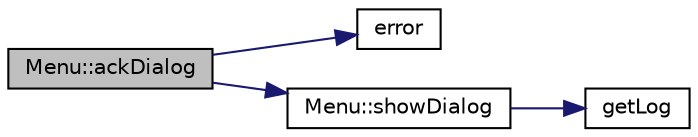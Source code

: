 digraph "Menu::ackDialog"
{
 // INTERACTIVE_SVG=YES
  edge [fontname="Helvetica",fontsize="10",labelfontname="Helvetica",labelfontsize="10"];
  node [fontname="Helvetica",fontsize="10",shape=record];
  rankdir="LR";
  Node1 [label="Menu::ackDialog",height=0.2,width=0.4,color="black", fillcolor="grey75", style="filled" fontcolor="black"];
  Node1 -> Node2 [color="midnightblue",fontsize="10",style="solid",fontname="Helvetica"];
  Node2 [label="error",height=0.2,width=0.4,color="black", fillcolor="white", style="filled",URL="$commander_8c.html#a9a17d0c19f2fb4ee55752f4b6840331e"];
  Node1 -> Node3 [color="midnightblue",fontsize="10",style="solid",fontname="Helvetica"];
  Node3 [label="Menu::showDialog",height=0.2,width=0.4,color="black", fillcolor="white", style="filled",URL="$class_menu.html#a1c027bb58ac2164c6003a122e598c020"];
  Node3 -> Node4 [color="midnightblue",fontsize="10",style="solid",fontname="Helvetica"];
  Node4 [label="getLog",height=0.2,width=0.4,color="black", fillcolor="white", style="filled",URL="$_log_8h.html#aa2f604b13755d77658307017af86624a"];
}
